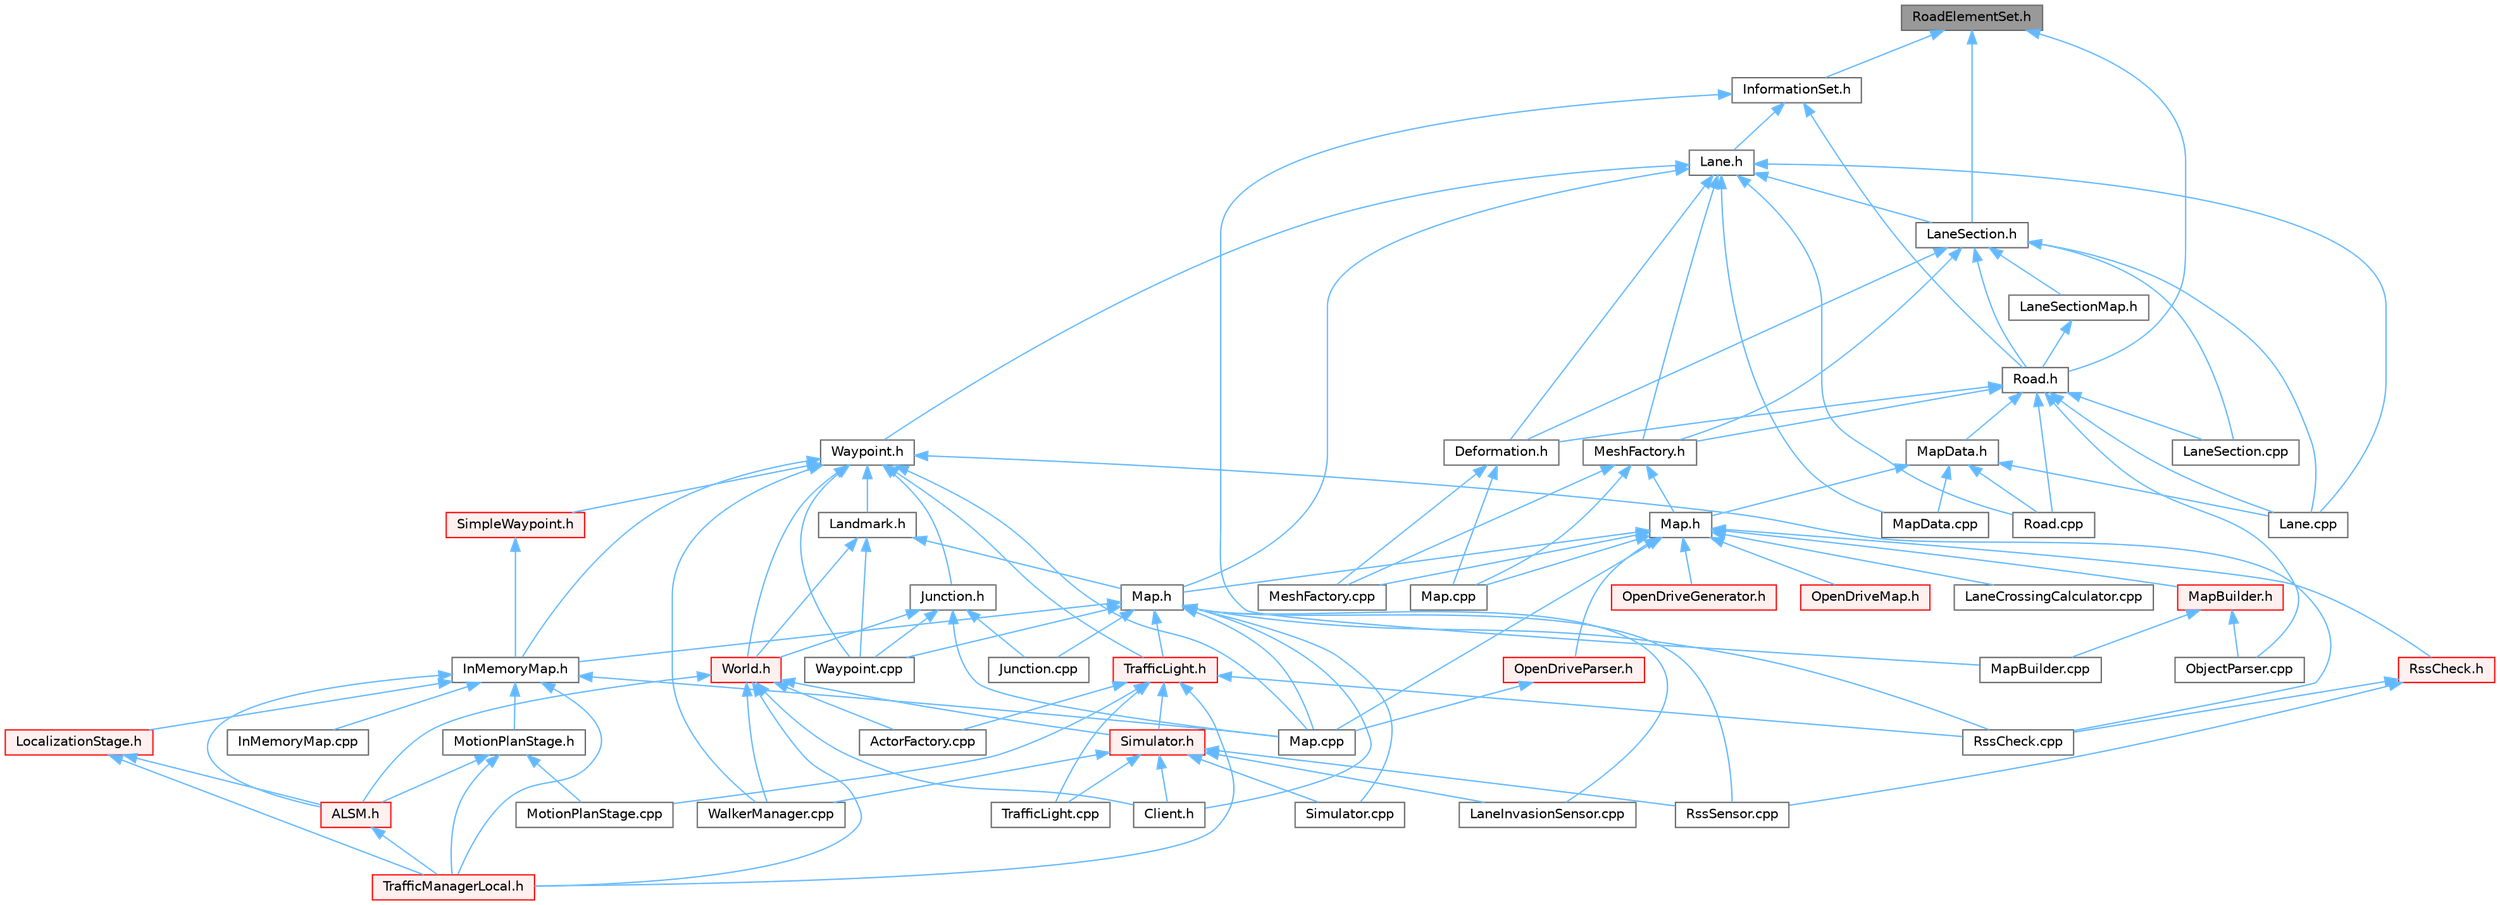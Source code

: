 digraph "RoadElementSet.h"
{
 // INTERACTIVE_SVG=YES
 // LATEX_PDF_SIZE
  bgcolor="transparent";
  edge [fontname=Helvetica,fontsize=10,labelfontname=Helvetica,labelfontsize=10];
  node [fontname=Helvetica,fontsize=10,shape=box,height=0.2,width=0.4];
  Node1 [id="Node000001",label="RoadElementSet.h",height=0.2,width=0.4,color="gray40", fillcolor="grey60", style="filled", fontcolor="black",tooltip=" "];
  Node1 -> Node2 [id="edge1_Node000001_Node000002",dir="back",color="steelblue1",style="solid",tooltip=" "];
  Node2 [id="Node000002",label="InformationSet.h",height=0.2,width=0.4,color="grey40", fillcolor="white", style="filled",URL="$d2/d56/InformationSet_8h.html",tooltip=" "];
  Node2 -> Node3 [id="edge2_Node000002_Node000003",dir="back",color="steelblue1",style="solid",tooltip=" "];
  Node3 [id="Node000003",label="Lane.h",height=0.2,width=0.4,color="grey40", fillcolor="white", style="filled",URL="$d8/d27/Lane_8h.html",tooltip=" "];
  Node3 -> Node4 [id="edge3_Node000003_Node000004",dir="back",color="steelblue1",style="solid",tooltip=" "];
  Node4 [id="Node000004",label="Deformation.h",height=0.2,width=0.4,color="grey40", fillcolor="white", style="filled",URL="$dd/d04/Deformation_8h.html",tooltip=" "];
  Node4 -> Node5 [id="edge4_Node000004_Node000005",dir="back",color="steelblue1",style="solid",tooltip=" "];
  Node5 [id="Node000005",label="Map.cpp",height=0.2,width=0.4,color="grey40", fillcolor="white", style="filled",URL="$d9/d5a/road_2Map_8cpp.html",tooltip=" "];
  Node4 -> Node6 [id="edge5_Node000004_Node000006",dir="back",color="steelblue1",style="solid",tooltip=" "];
  Node6 [id="Node000006",label="MeshFactory.cpp",height=0.2,width=0.4,color="grey40", fillcolor="white", style="filled",URL="$dd/d9c/MeshFactory_8cpp.html",tooltip=" "];
  Node3 -> Node7 [id="edge6_Node000003_Node000007",dir="back",color="steelblue1",style="solid",tooltip=" "];
  Node7 [id="Node000007",label="Lane.cpp",height=0.2,width=0.4,color="grey40", fillcolor="white", style="filled",URL="$dc/d13/Lane_8cpp.html",tooltip=" "];
  Node3 -> Node8 [id="edge7_Node000003_Node000008",dir="back",color="steelblue1",style="solid",tooltip=" "];
  Node8 [id="Node000008",label="LaneSection.h",height=0.2,width=0.4,color="grey40", fillcolor="white", style="filled",URL="$d6/dfd/LaneSection_8h.html",tooltip=" "];
  Node8 -> Node4 [id="edge8_Node000008_Node000004",dir="back",color="steelblue1",style="solid",tooltip=" "];
  Node8 -> Node7 [id="edge9_Node000008_Node000007",dir="back",color="steelblue1",style="solid",tooltip=" "];
  Node8 -> Node9 [id="edge10_Node000008_Node000009",dir="back",color="steelblue1",style="solid",tooltip=" "];
  Node9 [id="Node000009",label="LaneSection.cpp",height=0.2,width=0.4,color="grey40", fillcolor="white", style="filled",URL="$d6/d5d/LaneSection_8cpp.html",tooltip=" "];
  Node8 -> Node10 [id="edge11_Node000008_Node000010",dir="back",color="steelblue1",style="solid",tooltip=" "];
  Node10 [id="Node000010",label="LaneSectionMap.h",height=0.2,width=0.4,color="grey40", fillcolor="white", style="filled",URL="$df/d60/LaneSectionMap_8h.html",tooltip=" "];
  Node10 -> Node11 [id="edge12_Node000010_Node000011",dir="back",color="steelblue1",style="solid",tooltip=" "];
  Node11 [id="Node000011",label="Road.h",height=0.2,width=0.4,color="grey40", fillcolor="white", style="filled",URL="$db/d48/Road_8h.html",tooltip=" "];
  Node11 -> Node4 [id="edge13_Node000011_Node000004",dir="back",color="steelblue1",style="solid",tooltip=" "];
  Node11 -> Node7 [id="edge14_Node000011_Node000007",dir="back",color="steelblue1",style="solid",tooltip=" "];
  Node11 -> Node9 [id="edge15_Node000011_Node000009",dir="back",color="steelblue1",style="solid",tooltip=" "];
  Node11 -> Node12 [id="edge16_Node000011_Node000012",dir="back",color="steelblue1",style="solid",tooltip=" "];
  Node12 [id="Node000012",label="MapData.h",height=0.2,width=0.4,color="grey40", fillcolor="white", style="filled",URL="$d5/db7/MapData_8h.html",tooltip=" "];
  Node12 -> Node7 [id="edge17_Node000012_Node000007",dir="back",color="steelblue1",style="solid",tooltip=" "];
  Node12 -> Node13 [id="edge18_Node000012_Node000013",dir="back",color="steelblue1",style="solid",tooltip=" "];
  Node13 [id="Node000013",label="Map.h",height=0.2,width=0.4,color="grey40", fillcolor="white", style="filled",URL="$df/d64/road_2Map_8h.html",tooltip=" "];
  Node13 -> Node14 [id="edge19_Node000013_Node000014",dir="back",color="steelblue1",style="solid",tooltip=" "];
  Node14 [id="Node000014",label="LaneCrossingCalculator.cpp",height=0.2,width=0.4,color="grey40", fillcolor="white", style="filled",URL="$d5/da4/LaneCrossingCalculator_8cpp.html",tooltip=" "];
  Node13 -> Node15 [id="edge20_Node000013_Node000015",dir="back",color="steelblue1",style="solid",tooltip=" "];
  Node15 [id="Node000015",label="Map.cpp",height=0.2,width=0.4,color="grey40", fillcolor="white", style="filled",URL="$db/da0/client_2Map_8cpp.html",tooltip=" "];
  Node13 -> Node5 [id="edge21_Node000013_Node000005",dir="back",color="steelblue1",style="solid",tooltip=" "];
  Node13 -> Node16 [id="edge22_Node000013_Node000016",dir="back",color="steelblue1",style="solid",tooltip=" "];
  Node16 [id="Node000016",label="Map.h",height=0.2,width=0.4,color="grey40", fillcolor="white", style="filled",URL="$d4/d9d/client_2Map_8h.html",tooltip=" "];
  Node16 -> Node17 [id="edge23_Node000016_Node000017",dir="back",color="steelblue1",style="solid",tooltip=" "];
  Node17 [id="Node000017",label="Client.h",height=0.2,width=0.4,color="grey40", fillcolor="white", style="filled",URL="$dd/de3/client_2Client_8h.html",tooltip=" "];
  Node16 -> Node18 [id="edge24_Node000016_Node000018",dir="back",color="steelblue1",style="solid",tooltip=" "];
  Node18 [id="Node000018",label="InMemoryMap.h",height=0.2,width=0.4,color="grey40", fillcolor="white", style="filled",URL="$d3/d89/InMemoryMap_8h.html",tooltip=" "];
  Node18 -> Node19 [id="edge25_Node000018_Node000019",dir="back",color="steelblue1",style="solid",tooltip=" "];
  Node19 [id="Node000019",label="ALSM.h",height=0.2,width=0.4,color="red", fillcolor="#FFF0F0", style="filled",URL="$dc/d2c/ALSM_8h.html",tooltip=" "];
  Node19 -> Node21 [id="edge26_Node000019_Node000021",dir="back",color="steelblue1",style="solid",tooltip=" "];
  Node21 [id="Node000021",label="TrafficManagerLocal.h",height=0.2,width=0.4,color="red", fillcolor="#FFF0F0", style="filled",URL="$db/ddf/TrafficManagerLocal_8h.html",tooltip=" "];
  Node18 -> Node24 [id="edge27_Node000018_Node000024",dir="back",color="steelblue1",style="solid",tooltip=" "];
  Node24 [id="Node000024",label="InMemoryMap.cpp",height=0.2,width=0.4,color="grey40", fillcolor="white", style="filled",URL="$d4/d89/InMemoryMap_8cpp.html",tooltip=" "];
  Node18 -> Node25 [id="edge28_Node000018_Node000025",dir="back",color="steelblue1",style="solid",tooltip=" "];
  Node25 [id="Node000025",label="LocalizationStage.h",height=0.2,width=0.4,color="red", fillcolor="#FFF0F0", style="filled",URL="$d9/df4/LocalizationStage_8h.html",tooltip=" "];
  Node25 -> Node19 [id="edge29_Node000025_Node000019",dir="back",color="steelblue1",style="solid",tooltip=" "];
  Node25 -> Node21 [id="edge30_Node000025_Node000021",dir="back",color="steelblue1",style="solid",tooltip=" "];
  Node18 -> Node15 [id="edge31_Node000018_Node000015",dir="back",color="steelblue1",style="solid",tooltip=" "];
  Node18 -> Node27 [id="edge32_Node000018_Node000027",dir="back",color="steelblue1",style="solid",tooltip=" "];
  Node27 [id="Node000027",label="MotionPlanStage.h",height=0.2,width=0.4,color="grey40", fillcolor="white", style="filled",URL="$d3/d00/MotionPlanStage_8h.html",tooltip=" "];
  Node27 -> Node19 [id="edge33_Node000027_Node000019",dir="back",color="steelblue1",style="solid",tooltip=" "];
  Node27 -> Node28 [id="edge34_Node000027_Node000028",dir="back",color="steelblue1",style="solid",tooltip=" "];
  Node28 [id="Node000028",label="MotionPlanStage.cpp",height=0.2,width=0.4,color="grey40", fillcolor="white", style="filled",URL="$d4/df7/MotionPlanStage_8cpp.html",tooltip=" "];
  Node27 -> Node21 [id="edge35_Node000027_Node000021",dir="back",color="steelblue1",style="solid",tooltip=" "];
  Node18 -> Node21 [id="edge36_Node000018_Node000021",dir="back",color="steelblue1",style="solid",tooltip=" "];
  Node16 -> Node29 [id="edge37_Node000016_Node000029",dir="back",color="steelblue1",style="solid",tooltip=" "];
  Node29 [id="Node000029",label="Junction.cpp",height=0.2,width=0.4,color="grey40", fillcolor="white", style="filled",URL="$da/d17/Junction_8cpp.html",tooltip=" "];
  Node16 -> Node30 [id="edge38_Node000016_Node000030",dir="back",color="steelblue1",style="solid",tooltip=" "];
  Node30 [id="Node000030",label="LaneInvasionSensor.cpp",height=0.2,width=0.4,color="grey40", fillcolor="white", style="filled",URL="$dd/dbc/LibCarla_2source_2carla_2client_2LaneInvasionSensor_8cpp.html",tooltip=" "];
  Node16 -> Node15 [id="edge39_Node000016_Node000015",dir="back",color="steelblue1",style="solid",tooltip=" "];
  Node16 -> Node31 [id="edge40_Node000016_Node000031",dir="back",color="steelblue1",style="solid",tooltip=" "];
  Node31 [id="Node000031",label="RssCheck.cpp",height=0.2,width=0.4,color="grey40", fillcolor="white", style="filled",URL="$d0/dce/RssCheck_8cpp.html",tooltip=" "];
  Node16 -> Node32 [id="edge41_Node000016_Node000032",dir="back",color="steelblue1",style="solid",tooltip=" "];
  Node32 [id="Node000032",label="RssSensor.cpp",height=0.2,width=0.4,color="grey40", fillcolor="white", style="filled",URL="$d8/d77/LibCarla_2source_2carla_2rss_2RssSensor_8cpp.html",tooltip=" "];
  Node16 -> Node33 [id="edge42_Node000016_Node000033",dir="back",color="steelblue1",style="solid",tooltip=" "];
  Node33 [id="Node000033",label="Simulator.cpp",height=0.2,width=0.4,color="grey40", fillcolor="white", style="filled",URL="$d2/d0c/Simulator_8cpp.html",tooltip=" "];
  Node16 -> Node34 [id="edge43_Node000016_Node000034",dir="back",color="steelblue1",style="solid",tooltip=" "];
  Node34 [id="Node000034",label="TrafficLight.h",height=0.2,width=0.4,color="red", fillcolor="#FFF0F0", style="filled",URL="$d5/d9e/TrafficLight_8h.html",tooltip=" "];
  Node34 -> Node35 [id="edge44_Node000034_Node000035",dir="back",color="steelblue1",style="solid",tooltip=" "];
  Node35 [id="Node000035",label="ActorFactory.cpp",height=0.2,width=0.4,color="grey40", fillcolor="white", style="filled",URL="$df/dd6/ActorFactory_8cpp.html",tooltip=" "];
  Node34 -> Node28 [id="edge45_Node000034_Node000028",dir="back",color="steelblue1",style="solid",tooltip=" "];
  Node34 -> Node31 [id="edge46_Node000034_Node000031",dir="back",color="steelblue1",style="solid",tooltip=" "];
  Node34 -> Node36 [id="edge47_Node000034_Node000036",dir="back",color="steelblue1",style="solid",tooltip=" "];
  Node36 [id="Node000036",label="Simulator.h",height=0.2,width=0.4,color="red", fillcolor="#FFF0F0", style="filled",URL="$d6/d4a/Simulator_8h.html",tooltip=" "];
  Node36 -> Node17 [id="edge48_Node000036_Node000017",dir="back",color="steelblue1",style="solid",tooltip=" "];
  Node36 -> Node30 [id="edge49_Node000036_Node000030",dir="back",color="steelblue1",style="solid",tooltip=" "];
  Node36 -> Node32 [id="edge50_Node000036_Node000032",dir="back",color="steelblue1",style="solid",tooltip=" "];
  Node36 -> Node33 [id="edge51_Node000036_Node000033",dir="back",color="steelblue1",style="solid",tooltip=" "];
  Node36 -> Node43 [id="edge52_Node000036_Node000043",dir="back",color="steelblue1",style="solid",tooltip=" "];
  Node43 [id="Node000043",label="TrafficLight.cpp",height=0.2,width=0.4,color="grey40", fillcolor="white", style="filled",URL="$dd/d90/TrafficLight_8cpp.html",tooltip=" "];
  Node36 -> Node49 [id="edge53_Node000036_Node000049",dir="back",color="steelblue1",style="solid",tooltip=" "];
  Node49 [id="Node000049",label="WalkerManager.cpp",height=0.2,width=0.4,color="grey40", fillcolor="white", style="filled",URL="$d2/dbb/WalkerManager_8cpp.html",tooltip=" "];
  Node34 -> Node43 [id="edge54_Node000034_Node000043",dir="back",color="steelblue1",style="solid",tooltip=" "];
  Node34 -> Node21 [id="edge55_Node000034_Node000021",dir="back",color="steelblue1",style="solid",tooltip=" "];
  Node16 -> Node58 [id="edge56_Node000016_Node000058",dir="back",color="steelblue1",style="solid",tooltip=" "];
  Node58 [id="Node000058",label="Waypoint.cpp",height=0.2,width=0.4,color="grey40", fillcolor="white", style="filled",URL="$d7/def/client_2Waypoint_8cpp.html",tooltip=" "];
  Node13 -> Node59 [id="edge57_Node000013_Node000059",dir="back",color="steelblue1",style="solid",tooltip=" "];
  Node59 [id="Node000059",label="MapBuilder.h",height=0.2,width=0.4,color="red", fillcolor="#FFF0F0", style="filled",URL="$de/d3b/MapBuilder_8h.html",tooltip=" "];
  Node59 -> Node65 [id="edge58_Node000059_Node000065",dir="back",color="steelblue1",style="solid",tooltip=" "];
  Node65 [id="Node000065",label="MapBuilder.cpp",height=0.2,width=0.4,color="grey40", fillcolor="white", style="filled",URL="$df/da9/MapBuilder_8cpp.html",tooltip=" "];
  Node59 -> Node66 [id="edge59_Node000059_Node000066",dir="back",color="steelblue1",style="solid",tooltip=" "];
  Node66 [id="Node000066",label="ObjectParser.cpp",height=0.2,width=0.4,color="grey40", fillcolor="white", style="filled",URL="$d9/df7/ObjectParser_8cpp.html",tooltip=" "];
  Node13 -> Node6 [id="edge60_Node000013_Node000006",dir="back",color="steelblue1",style="solid",tooltip=" "];
  Node13 -> Node73 [id="edge61_Node000013_Node000073",dir="back",color="steelblue1",style="solid",tooltip=" "];
  Node73 [id="Node000073",label="OpenDriveGenerator.h",height=0.2,width=0.4,color="red", fillcolor="#FFF0F0", style="filled",URL="$d9/df1/OpenDriveGenerator_8h.html",tooltip=" "];
  Node13 -> Node75 [id="edge62_Node000013_Node000075",dir="back",color="steelblue1",style="solid",tooltip=" "];
  Node75 [id="Node000075",label="OpenDriveMap.h",height=0.2,width=0.4,color="red", fillcolor="#FFF0F0", style="filled",URL="$d6/d95/OpenDriveMap_8h.html",tooltip=" "];
  Node13 -> Node197 [id="edge63_Node000013_Node000197",dir="back",color="steelblue1",style="solid",tooltip=" "];
  Node197 [id="Node000197",label="OpenDriveParser.h",height=0.2,width=0.4,color="red", fillcolor="#FFF0F0", style="filled",URL="$d1/dd9/OpenDriveParser_8h.html",tooltip=" "];
  Node197 -> Node15 [id="edge64_Node000197_Node000015",dir="back",color="steelblue1",style="solid",tooltip=" "];
  Node13 -> Node198 [id="edge65_Node000013_Node000198",dir="back",color="steelblue1",style="solid",tooltip=" "];
  Node198 [id="Node000198",label="RssCheck.h",height=0.2,width=0.4,color="red", fillcolor="#FFF0F0", style="filled",URL="$d8/dab/RssCheck_8h.html",tooltip=" "];
  Node198 -> Node31 [id="edge66_Node000198_Node000031",dir="back",color="steelblue1",style="solid",tooltip=" "];
  Node198 -> Node32 [id="edge67_Node000198_Node000032",dir="back",color="steelblue1",style="solid",tooltip=" "];
  Node12 -> Node201 [id="edge68_Node000012_Node000201",dir="back",color="steelblue1",style="solid",tooltip=" "];
  Node201 [id="Node000201",label="MapData.cpp",height=0.2,width=0.4,color="grey40", fillcolor="white", style="filled",URL="$d9/d71/MapData_8cpp.html",tooltip=" "];
  Node12 -> Node202 [id="edge69_Node000012_Node000202",dir="back",color="steelblue1",style="solid",tooltip=" "];
  Node202 [id="Node000202",label="Road.cpp",height=0.2,width=0.4,color="grey40", fillcolor="white", style="filled",URL="$dc/d2f/Road_8cpp.html",tooltip=" "];
  Node11 -> Node203 [id="edge70_Node000011_Node000203",dir="back",color="steelblue1",style="solid",tooltip=" "];
  Node203 [id="Node000203",label="MeshFactory.h",height=0.2,width=0.4,color="grey40", fillcolor="white", style="filled",URL="$d9/d87/MeshFactory_8h.html",tooltip=" "];
  Node203 -> Node5 [id="edge71_Node000203_Node000005",dir="back",color="steelblue1",style="solid",tooltip=" "];
  Node203 -> Node13 [id="edge72_Node000203_Node000013",dir="back",color="steelblue1",style="solid",tooltip=" "];
  Node203 -> Node6 [id="edge73_Node000203_Node000006",dir="back",color="steelblue1",style="solid",tooltip=" "];
  Node11 -> Node66 [id="edge74_Node000011_Node000066",dir="back",color="steelblue1",style="solid",tooltip=" "];
  Node11 -> Node202 [id="edge75_Node000011_Node000202",dir="back",color="steelblue1",style="solid",tooltip=" "];
  Node8 -> Node203 [id="edge76_Node000008_Node000203",dir="back",color="steelblue1",style="solid",tooltip=" "];
  Node8 -> Node11 [id="edge77_Node000008_Node000011",dir="back",color="steelblue1",style="solid",tooltip=" "];
  Node3 -> Node16 [id="edge78_Node000003_Node000016",dir="back",color="steelblue1",style="solid",tooltip=" "];
  Node3 -> Node201 [id="edge79_Node000003_Node000201",dir="back",color="steelblue1",style="solid",tooltip=" "];
  Node3 -> Node203 [id="edge80_Node000003_Node000203",dir="back",color="steelblue1",style="solid",tooltip=" "];
  Node3 -> Node202 [id="edge81_Node000003_Node000202",dir="back",color="steelblue1",style="solid",tooltip=" "];
  Node3 -> Node204 [id="edge82_Node000003_Node000204",dir="back",color="steelblue1",style="solid",tooltip=" "];
  Node204 [id="Node000204",label="Waypoint.h",height=0.2,width=0.4,color="grey40", fillcolor="white", style="filled",URL="$d0/d47/client_2Waypoint_8h.html",tooltip=" "];
  Node204 -> Node18 [id="edge83_Node000204_Node000018",dir="back",color="steelblue1",style="solid",tooltip=" "];
  Node204 -> Node205 [id="edge84_Node000204_Node000205",dir="back",color="steelblue1",style="solid",tooltip=" "];
  Node205 [id="Node000205",label="Junction.h",height=0.2,width=0.4,color="grey40", fillcolor="white", style="filled",URL="$dd/d55/client_2Junction_8h.html",tooltip=" "];
  Node205 -> Node29 [id="edge85_Node000205_Node000029",dir="back",color="steelblue1",style="solid",tooltip=" "];
  Node205 -> Node15 [id="edge86_Node000205_Node000015",dir="back",color="steelblue1",style="solid",tooltip=" "];
  Node205 -> Node58 [id="edge87_Node000205_Node000058",dir="back",color="steelblue1",style="solid",tooltip=" "];
  Node205 -> Node206 [id="edge88_Node000205_Node000206",dir="back",color="steelblue1",style="solid",tooltip=" "];
  Node206 [id="Node000206",label="World.h",height=0.2,width=0.4,color="red", fillcolor="#FFF0F0", style="filled",URL="$dd/d5b/World_8h.html",tooltip=" "];
  Node206 -> Node19 [id="edge89_Node000206_Node000019",dir="back",color="steelblue1",style="solid",tooltip=" "];
  Node206 -> Node35 [id="edge90_Node000206_Node000035",dir="back",color="steelblue1",style="solid",tooltip=" "];
  Node206 -> Node17 [id="edge91_Node000206_Node000017",dir="back",color="steelblue1",style="solid",tooltip=" "];
  Node206 -> Node36 [id="edge92_Node000206_Node000036",dir="back",color="steelblue1",style="solid",tooltip=" "];
  Node206 -> Node21 [id="edge93_Node000206_Node000021",dir="back",color="steelblue1",style="solid",tooltip=" "];
  Node206 -> Node49 [id="edge94_Node000206_Node000049",dir="back",color="steelblue1",style="solid",tooltip=" "];
  Node204 -> Node247 [id="edge95_Node000204_Node000247",dir="back",color="steelblue1",style="solid",tooltip=" "];
  Node247 [id="Node000247",label="Landmark.h",height=0.2,width=0.4,color="grey40", fillcolor="white", style="filled",URL="$db/d18/Landmark_8h.html",tooltip=" "];
  Node247 -> Node16 [id="edge96_Node000247_Node000016",dir="back",color="steelblue1",style="solid",tooltip=" "];
  Node247 -> Node58 [id="edge97_Node000247_Node000058",dir="back",color="steelblue1",style="solid",tooltip=" "];
  Node247 -> Node206 [id="edge98_Node000247_Node000206",dir="back",color="steelblue1",style="solid",tooltip=" "];
  Node204 -> Node15 [id="edge99_Node000204_Node000015",dir="back",color="steelblue1",style="solid",tooltip=" "];
  Node204 -> Node31 [id="edge100_Node000204_Node000031",dir="back",color="steelblue1",style="solid",tooltip=" "];
  Node204 -> Node248 [id="edge101_Node000204_Node000248",dir="back",color="steelblue1",style="solid",tooltip=" "];
  Node248 [id="Node000248",label="SimpleWaypoint.h",height=0.2,width=0.4,color="red", fillcolor="#FFF0F0", style="filled",URL="$d7/dd3/SimpleWaypoint_8h.html",tooltip=" "];
  Node248 -> Node18 [id="edge102_Node000248_Node000018",dir="back",color="steelblue1",style="solid",tooltip=" "];
  Node204 -> Node34 [id="edge103_Node000204_Node000034",dir="back",color="steelblue1",style="solid",tooltip=" "];
  Node204 -> Node49 [id="edge104_Node000204_Node000049",dir="back",color="steelblue1",style="solid",tooltip=" "];
  Node204 -> Node58 [id="edge105_Node000204_Node000058",dir="back",color="steelblue1",style="solid",tooltip=" "];
  Node204 -> Node206 [id="edge106_Node000204_Node000206",dir="back",color="steelblue1",style="solid",tooltip=" "];
  Node2 -> Node65 [id="edge107_Node000002_Node000065",dir="back",color="steelblue1",style="solid",tooltip=" "];
  Node2 -> Node11 [id="edge108_Node000002_Node000011",dir="back",color="steelblue1",style="solid",tooltip=" "];
  Node1 -> Node8 [id="edge109_Node000001_Node000008",dir="back",color="steelblue1",style="solid",tooltip=" "];
  Node1 -> Node11 [id="edge110_Node000001_Node000011",dir="back",color="steelblue1",style="solid",tooltip=" "];
}
